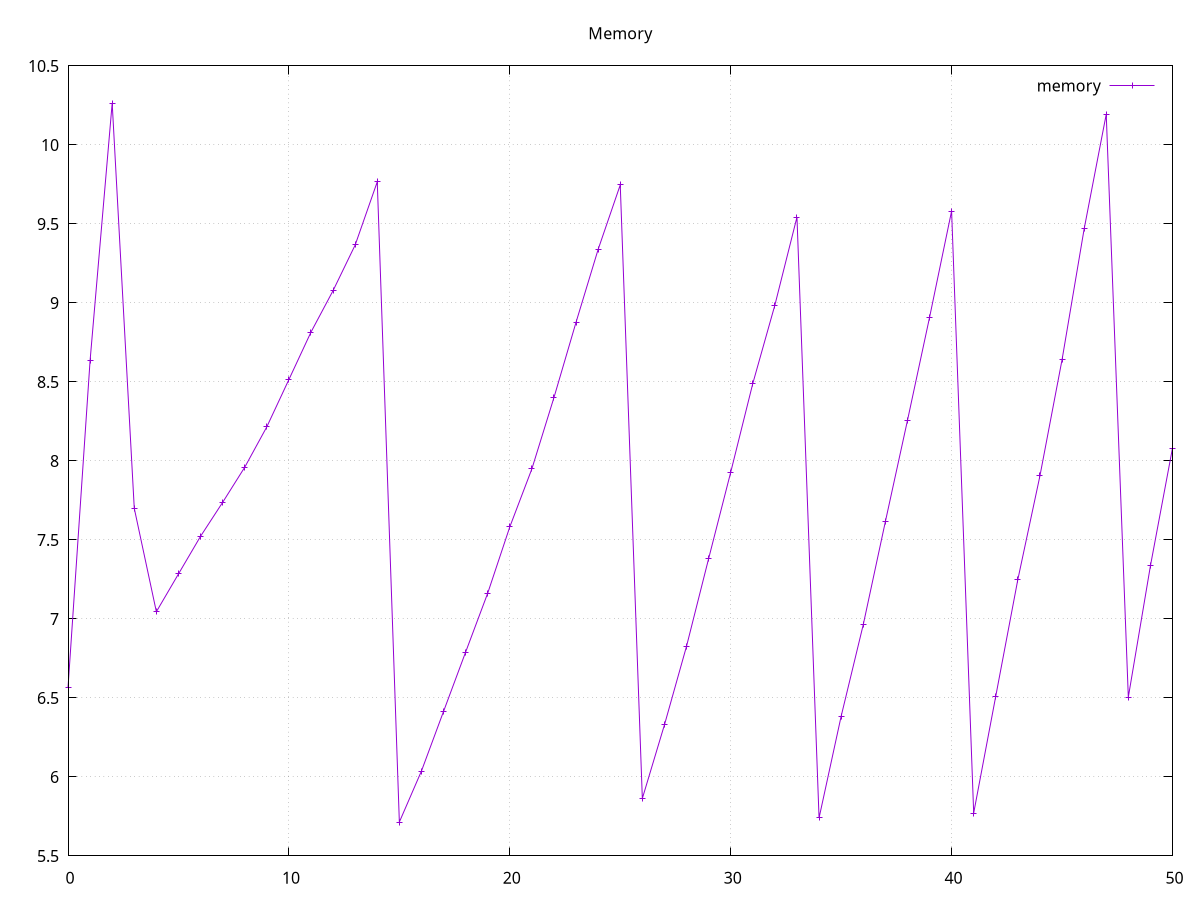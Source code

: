 set terminal png large
set output "data/RANDOM_100_500--BARABASI_ALBERT_GROWTH_10_2--plots/z.statistics.memory.png"
set grid
set title "Memory"
set style fill solid border -1
set boxwidth 0.1
set key top right
plot '-' using ($1 + 0.0):($2 + 0.0) with linespoint lt 1 lw 1 title "memory"
0.0	6.5641326904296875	6.5641326904296875	6.5641326904296875	6.5641326904296875	0.0	0.0	0.0	6.5641326904296875	6.5641326904296875
1.0	8.635543823242188	8.635543823242188	8.635543823242188	8.635543823242188	0.0	0.0	0.0	8.635543823242188	8.635543823242188
2.0	10.263931274414062	10.263931274414062	10.263931274414062	10.263931274414062	0.0	0.0	0.0	10.263931274414062	10.263931274414062
3.0	7.69970703125	7.69970703125	7.69970703125	7.69970703125	0.0	0.0	0.0	7.69970703125	7.69970703125
4.0	7.045372009277344	7.045372009277344	7.045372009277344	7.045372009277344	0.0	0.0	0.0	7.045372009277344	7.045372009277344
5.0	7.284324645996094	7.284324645996094	7.284324645996094	7.284324645996094	0.0	0.0	0.0	7.284324645996094	7.284324645996094
6.0	7.5226287841796875	7.5226287841796875	7.5226287841796875	7.5226287841796875	0.0	0.0	0.0	7.5226287841796875	7.5226287841796875
7.0	7.737464904785156	7.737464904785156	7.737464904785156	7.737464904785156	0.0	0.0	0.0	7.737464904785156	7.737464904785156
8.0	7.9596710205078125	7.9596710205078125	7.9596710205078125	7.9596710205078125	0.0	0.0	0.0	7.9596710205078125	7.9596710205078125
9.0	8.215530395507812	8.215530395507812	8.215530395507812	8.215530395507812	0.0	0.0	0.0	8.215530395507812	8.215530395507812
10.0	8.514801025390625	8.514801025390625	8.514801025390625	8.514801025390625	0.0	0.0	0.0	8.514801025390625	8.514801025390625
11.0	8.815109252929688	8.815109252929688	8.815109252929688	8.815109252929688	0.0	0.0	0.0	8.815109252929688	8.815109252929688
12.0	9.077751159667969	9.077751159667969	9.077751159667969	9.077751159667969	0.0	0.0	0.0	9.077751159667969	9.077751159667969
13.0	9.366401672363281	9.366401672363281	9.366401672363281	9.366401672363281	0.0	0.0	0.0	9.366401672363281	9.366401672363281
14.0	9.766304016113281	9.766304016113281	9.766304016113281	9.766304016113281	0.0	0.0	0.0	9.766304016113281	9.766304016113281
15.0	5.7143402099609375	5.7143402099609375	5.7143402099609375	5.7143402099609375	0.0	0.0	0.0	5.7143402099609375	5.7143402099609375
16.0	6.0371551513671875	6.0371551513671875	6.0371551513671875	6.0371551513671875	0.0	0.0	0.0	6.0371551513671875	6.0371551513671875
17.0	6.4143218994140625	6.4143218994140625	6.4143218994140625	6.4143218994140625	0.0	0.0	0.0	6.4143218994140625	6.4143218994140625
18.0	6.7898406982421875	6.7898406982421875	6.7898406982421875	6.7898406982421875	0.0	0.0	0.0	6.7898406982421875	6.7898406982421875
19.0	7.16278076171875	7.16278076171875	7.16278076171875	7.16278076171875	0.0	0.0	0.0	7.16278076171875	7.16278076171875
20.0	7.5824127197265625	7.5824127197265625	7.5824127197265625	7.5824127197265625	0.0	0.0	0.0	7.5824127197265625	7.5824127197265625
21.0	7.949836730957031	7.949836730957031	7.949836730957031	7.949836730957031	0.0	0.0	0.0	7.949836730957031	7.949836730957031
22.0	8.401405334472656	8.401405334472656	8.401405334472656	8.401405334472656	0.0	0.0	0.0	8.401405334472656	8.401405334472656
23.0	8.877838134765625	8.877838134765625	8.877838134765625	8.877838134765625	0.0	0.0	0.0	8.877838134765625	8.877838134765625
24.0	9.338859558105469	9.338859558105469	9.338859558105469	9.338859558105469	0.0	0.0	0.0	9.338859558105469	9.338859558105469
25.0	9.746658325195312	9.746658325195312	9.746658325195312	9.746658325195312	0.0	0.0	0.0	9.746658325195312	9.746658325195312
26.0	5.863578796386719	5.863578796386719	5.863578796386719	5.863578796386719	0.0	0.0	0.0	5.863578796386719	5.863578796386719
27.0	6.329132080078125	6.329132080078125	6.329132080078125	6.329132080078125	0.0	0.0	0.0	6.329132080078125	6.329132080078125
28.0	6.8266143798828125	6.8266143798828125	6.8266143798828125	6.8266143798828125	0.0	0.0	0.0	6.8266143798828125	6.8266143798828125
29.0	7.381034851074219	7.381034851074219	7.381034851074219	7.381034851074219	0.0	0.0	0.0	7.381034851074219	7.381034851074219
30.0	7.927955627441406	7.927955627441406	7.927955627441406	7.927955627441406	0.0	0.0	0.0	7.927955627441406	7.927955627441406
31.0	8.489715576171875	8.489715576171875	8.489715576171875	8.489715576171875	0.0	0.0	0.0	8.489715576171875	8.489715576171875
32.0	8.98590087890625	8.98590087890625	8.98590087890625	8.98590087890625	0.0	0.0	0.0	8.98590087890625	8.98590087890625
33.0	9.542732238769531	9.542732238769531	9.542732238769531	9.542732238769531	0.0	0.0	0.0	9.542732238769531	9.542732238769531
34.0	5.74029541015625	5.74029541015625	5.74029541015625	5.74029541015625	0.0	0.0	0.0	5.74029541015625	5.74029541015625
35.0	6.383750915527344	6.383750915527344	6.383750915527344	6.383750915527344	0.0	0.0	0.0	6.383750915527344	6.383750915527344
36.0	6.963096618652344	6.963096618652344	6.963096618652344	6.963096618652344	0.0	0.0	0.0	6.963096618652344	6.963096618652344
37.0	7.614418029785156	7.614418029785156	7.614418029785156	7.614418029785156	0.0	0.0	0.0	7.614418029785156	7.614418029785156
38.0	8.254493713378906	8.254493713378906	8.254493713378906	8.254493713378906	0.0	0.0	0.0	8.254493713378906	8.254493713378906
39.0	8.906692504882812	8.906692504882812	8.906692504882812	8.906692504882812	0.0	0.0	0.0	8.906692504882812	8.906692504882812
40.0	9.581268310546875	9.581268310546875	9.581268310546875	9.581268310546875	0.0	0.0	0.0	9.581268310546875	9.581268310546875
41.0	5.771263122558594	5.771263122558594	5.771263122558594	5.771263122558594	0.0	0.0	0.0	5.771263122558594	5.771263122558594
42.0	6.5113983154296875	6.5113983154296875	6.5113983154296875	6.5113983154296875	0.0	0.0	0.0	6.5113983154296875	6.5113983154296875
43.0	7.2499847412109375	7.2499847412109375	7.2499847412109375	7.2499847412109375	0.0	0.0	0.0	7.2499847412109375	7.2499847412109375
44.0	7.905815124511719	7.905815124511719	7.905815124511719	7.905815124511719	0.0	0.0	0.0	7.905815124511719	7.905815124511719
45.0	8.640121459960938	8.640121459960938	8.640121459960938	8.640121459960938	0.0	0.0	0.0	8.640121459960938	8.640121459960938
46.0	9.467735290527344	9.467735290527344	9.467735290527344	9.467735290527344	0.0	0.0	0.0	9.467735290527344	9.467735290527344
47.0	10.193565368652344	10.193565368652344	10.193565368652344	10.193565368652344	0.0	0.0	0.0	10.193565368652344	10.193565368652344
48.0	6.50482177734375	6.50482177734375	6.50482177734375	6.50482177734375	0.0	0.0	0.0	6.50482177734375	6.50482177734375
49.0	7.335289001464844	7.335289001464844	7.335289001464844	7.335289001464844	0.0	0.0	0.0	7.335289001464844	7.335289001464844
50.0	8.081291198730469	8.081291198730469	8.081291198730469	8.081291198730469	0.0	0.0	0.0	8.081291198730469	8.081291198730469
EOF
